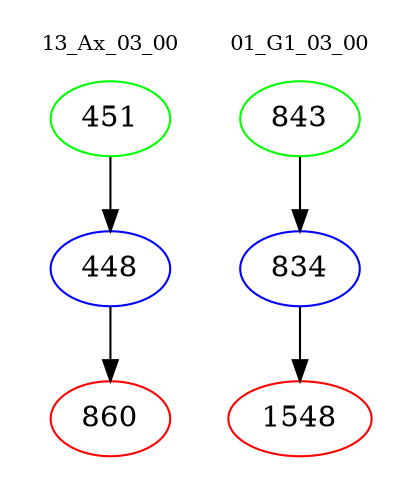 digraph{
subgraph cluster_0 {
color = white
label = "13_Ax_03_00";
fontsize=10;
T0_451 [label="451", color="green"]
T0_451 -> T0_448 [color="black"]
T0_448 [label="448", color="blue"]
T0_448 -> T0_860 [color="black"]
T0_860 [label="860", color="red"]
}
subgraph cluster_1 {
color = white
label = "01_G1_03_00";
fontsize=10;
T1_843 [label="843", color="green"]
T1_843 -> T1_834 [color="black"]
T1_834 [label="834", color="blue"]
T1_834 -> T1_1548 [color="black"]
T1_1548 [label="1548", color="red"]
}
}
